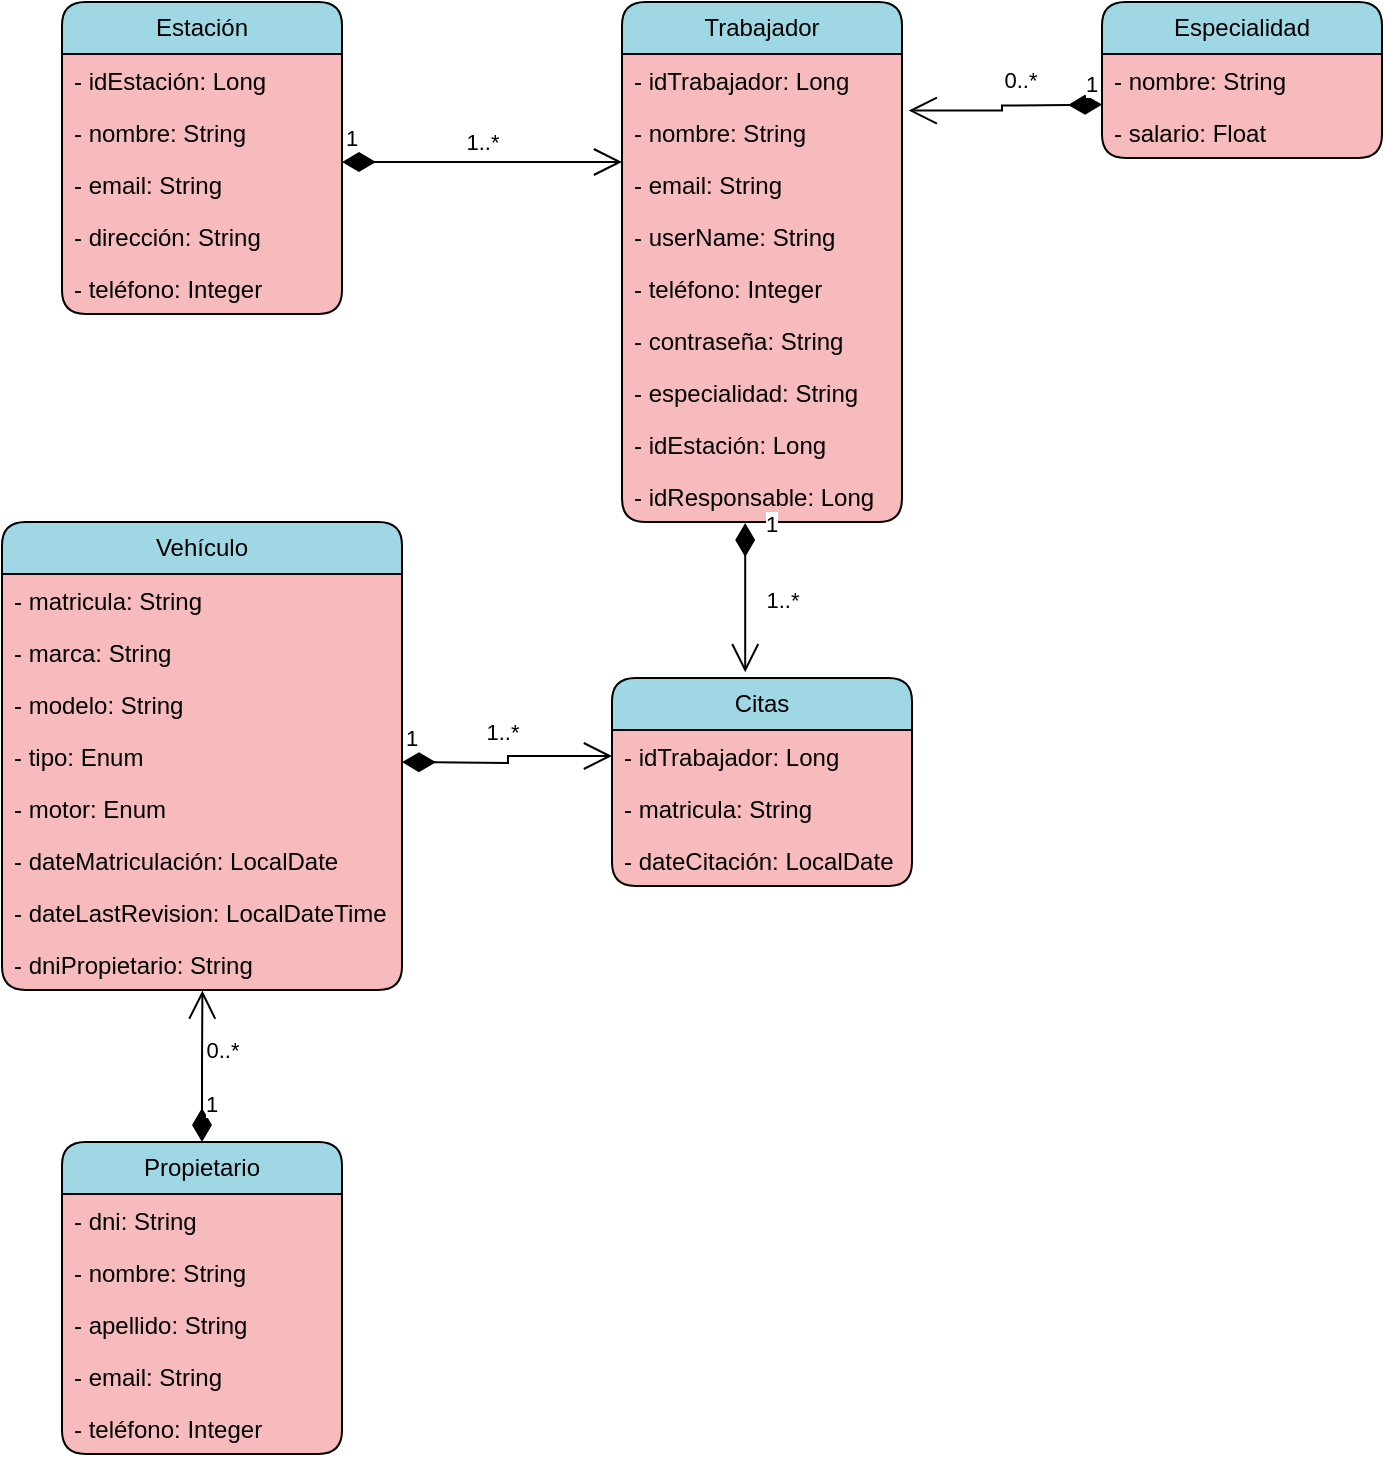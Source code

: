 <mxfile version="21.2.8" type="device">
  <diagram id="C5RBs43oDa-KdzZeNtuy" name="Page-1">
    <mxGraphModel dx="1219" dy="722" grid="1" gridSize="10" guides="1" tooltips="1" connect="1" arrows="1" fold="1" page="1" pageScale="1" pageWidth="827" pageHeight="1169" math="0" shadow="0">
      <root>
        <mxCell id="WIyWlLk6GJQsqaUBKTNV-0" />
        <mxCell id="WIyWlLk6GJQsqaUBKTNV-1" parent="WIyWlLk6GJQsqaUBKTNV-0" />
        <mxCell id="zAd7xqU-PMsvo2Lpsq1g-2" value="Estación" style="swimlane;fontStyle=0;childLayout=stackLayout;horizontal=1;startSize=26;horizontalStack=0;resizeParent=1;resizeParentMax=0;resizeLast=0;collapsible=1;marginBottom=0;whiteSpace=wrap;html=1;perimeterSpacing=0;rounded=1;fillColor=#9fd7e4;swimlaneFillColor=#f7bbbd;gradientColor=none;" parent="WIyWlLk6GJQsqaUBKTNV-1" vertex="1">
          <mxGeometry x="40" y="40" width="140" height="156" as="geometry" />
        </mxCell>
        <mxCell id="zAd7xqU-PMsvo2Lpsq1g-3" value="- idEstación: Long" style="text;strokeColor=none;fillColor=none;align=left;verticalAlign=top;spacingLeft=4;spacingRight=4;overflow=hidden;rotatable=0;points=[[0,0.5],[1,0.5]];portConstraint=eastwest;whiteSpace=wrap;html=1;" parent="zAd7xqU-PMsvo2Lpsq1g-2" vertex="1">
          <mxGeometry y="26" width="140" height="26" as="geometry" />
        </mxCell>
        <mxCell id="zAd7xqU-PMsvo2Lpsq1g-4" value="- nombre: String" style="text;strokeColor=none;fillColor=none;align=left;verticalAlign=top;spacingLeft=4;spacingRight=4;overflow=hidden;rotatable=0;points=[[0,0.5],[1,0.5]];portConstraint=eastwest;whiteSpace=wrap;html=1;" parent="zAd7xqU-PMsvo2Lpsq1g-2" vertex="1">
          <mxGeometry y="52" width="140" height="26" as="geometry" />
        </mxCell>
        <mxCell id="zAd7xqU-PMsvo2Lpsq1g-7" value="- email: String" style="text;strokeColor=none;fillColor=none;align=left;verticalAlign=top;spacingLeft=4;spacingRight=4;overflow=hidden;rotatable=0;points=[[0,0.5],[1,0.5]];portConstraint=eastwest;whiteSpace=wrap;html=1;" parent="zAd7xqU-PMsvo2Lpsq1g-2" vertex="1">
          <mxGeometry y="78" width="140" height="26" as="geometry" />
        </mxCell>
        <mxCell id="zAd7xqU-PMsvo2Lpsq1g-5" value="- dirección: String" style="text;strokeColor=none;fillColor=none;align=left;verticalAlign=top;spacingLeft=4;spacingRight=4;overflow=hidden;rotatable=0;points=[[0,0.5],[1,0.5]];portConstraint=eastwest;whiteSpace=wrap;html=1;" parent="zAd7xqU-PMsvo2Lpsq1g-2" vertex="1">
          <mxGeometry y="104" width="140" height="26" as="geometry" />
        </mxCell>
        <mxCell id="zAd7xqU-PMsvo2Lpsq1g-6" value="- teléfono: Integer" style="text;strokeColor=none;fillColor=none;align=left;verticalAlign=top;spacingLeft=4;spacingRight=4;overflow=hidden;rotatable=0;points=[[0,0.5],[1,0.5]];portConstraint=eastwest;whiteSpace=wrap;html=1;" parent="zAd7xqU-PMsvo2Lpsq1g-2" vertex="1">
          <mxGeometry y="130" width="140" height="26" as="geometry" />
        </mxCell>
        <mxCell id="zAd7xqU-PMsvo2Lpsq1g-8" value="Trabajador" style="swimlane;fontStyle=0;childLayout=stackLayout;horizontal=1;startSize=26;fillColor=#9fd7e4;horizontalStack=0;resizeParent=1;resizeParentMax=0;resizeLast=0;collapsible=1;marginBottom=0;whiteSpace=wrap;html=1;rounded=1;swimlaneFillColor=#f7bbbd;" parent="WIyWlLk6GJQsqaUBKTNV-1" vertex="1">
          <mxGeometry x="320" y="40" width="140" height="260" as="geometry" />
        </mxCell>
        <mxCell id="zAd7xqU-PMsvo2Lpsq1g-9" value="- idTrabajador: Long" style="text;strokeColor=none;fillColor=none;align=left;verticalAlign=top;spacingLeft=4;spacingRight=4;overflow=hidden;rotatable=0;points=[[0,0.5],[1,0.5]];portConstraint=eastwest;whiteSpace=wrap;html=1;rounded=1;" parent="zAd7xqU-PMsvo2Lpsq1g-8" vertex="1">
          <mxGeometry y="26" width="140" height="26" as="geometry" />
        </mxCell>
        <mxCell id="y6-gMSxjRijIi91xHVaJ-49" value="1" style="endArrow=open;html=1;endSize=12;startArrow=diamondThin;startSize=14;startFill=1;edgeStyle=orthogonalEdgeStyle;align=left;verticalAlign=bottom;rounded=0;entryX=1.024;entryY=0.088;entryDx=0;entryDy=0;entryPerimeter=0;" edge="1" parent="zAd7xqU-PMsvo2Lpsq1g-8" target="zAd7xqU-PMsvo2Lpsq1g-10">
          <mxGeometry x="-0.798" y="-1" relative="1" as="geometry">
            <mxPoint x="240" y="51.29" as="sourcePoint" />
            <mxPoint x="80" y="51.29" as="targetPoint" />
            <mxPoint as="offset" />
          </mxGeometry>
        </mxCell>
        <mxCell id="y6-gMSxjRijIi91xHVaJ-50" value="0..*" style="edgeLabel;html=1;align=center;verticalAlign=middle;resizable=0;points=[];" vertex="1" connectable="0" parent="y6-gMSxjRijIi91xHVaJ-49">
          <mxGeometry x="-0.165" y="-2" relative="1" as="geometry">
            <mxPoint y="-11" as="offset" />
          </mxGeometry>
        </mxCell>
        <mxCell id="zAd7xqU-PMsvo2Lpsq1g-10" value="- nombre: String" style="text;strokeColor=none;fillColor=none;align=left;verticalAlign=top;spacingLeft=4;spacingRight=4;overflow=hidden;rotatable=0;points=[[0,0.5],[1,0.5]];portConstraint=eastwest;whiteSpace=wrap;html=1;" parent="zAd7xqU-PMsvo2Lpsq1g-8" vertex="1">
          <mxGeometry y="52" width="140" height="26" as="geometry" />
        </mxCell>
        <mxCell id="zAd7xqU-PMsvo2Lpsq1g-11" value="- email: String" style="text;strokeColor=none;fillColor=none;align=left;verticalAlign=top;spacingLeft=4;spacingRight=4;overflow=hidden;rotatable=0;points=[[0,0.5],[1,0.5]];portConstraint=eastwest;whiteSpace=wrap;html=1;" parent="zAd7xqU-PMsvo2Lpsq1g-8" vertex="1">
          <mxGeometry y="78" width="140" height="26" as="geometry" />
        </mxCell>
        <mxCell id="y6-gMSxjRijIi91xHVaJ-0" value="- userName: String" style="text;strokeColor=none;fillColor=none;align=left;verticalAlign=top;spacingLeft=4;spacingRight=4;overflow=hidden;rotatable=0;points=[[0,0.5],[1,0.5]];portConstraint=eastwest;whiteSpace=wrap;html=1;" vertex="1" parent="zAd7xqU-PMsvo2Lpsq1g-8">
          <mxGeometry y="104" width="140" height="26" as="geometry" />
        </mxCell>
        <mxCell id="y6-gMSxjRijIi91xHVaJ-1" value="- teléfono: Integer" style="text;strokeColor=none;fillColor=none;align=left;verticalAlign=top;spacingLeft=4;spacingRight=4;overflow=hidden;rotatable=0;points=[[0,0.5],[1,0.5]];portConstraint=eastwest;whiteSpace=wrap;html=1;" vertex="1" parent="zAd7xqU-PMsvo2Lpsq1g-8">
          <mxGeometry y="130" width="140" height="26" as="geometry" />
        </mxCell>
        <mxCell id="y6-gMSxjRijIi91xHVaJ-2" value="- contraseña: String" style="text;strokeColor=none;fillColor=none;align=left;verticalAlign=top;spacingLeft=4;spacingRight=4;overflow=hidden;rotatable=0;points=[[0,0.5],[1,0.5]];portConstraint=eastwest;whiteSpace=wrap;html=1;" vertex="1" parent="zAd7xqU-PMsvo2Lpsq1g-8">
          <mxGeometry y="156" width="140" height="26" as="geometry" />
        </mxCell>
        <mxCell id="y6-gMSxjRijIi91xHVaJ-3" value="- especialidad: String" style="text;strokeColor=none;fillColor=none;align=left;verticalAlign=top;spacingLeft=4;spacingRight=4;overflow=hidden;rotatable=0;points=[[0,0.5],[1,0.5]];portConstraint=eastwest;whiteSpace=wrap;html=1;" vertex="1" parent="zAd7xqU-PMsvo2Lpsq1g-8">
          <mxGeometry y="182" width="140" height="26" as="geometry" />
        </mxCell>
        <mxCell id="y6-gMSxjRijIi91xHVaJ-5" value="- idEstación: Long" style="text;strokeColor=none;fillColor=none;align=left;verticalAlign=top;spacingLeft=4;spacingRight=4;overflow=hidden;rotatable=0;points=[[0,0.5],[1,0.5]];portConstraint=eastwest;whiteSpace=wrap;html=1;" vertex="1" parent="zAd7xqU-PMsvo2Lpsq1g-8">
          <mxGeometry y="208" width="140" height="26" as="geometry" />
        </mxCell>
        <mxCell id="y6-gMSxjRijIi91xHVaJ-6" value="- idResponsable: Long" style="text;strokeColor=none;fillColor=none;align=left;verticalAlign=top;spacingLeft=4;spacingRight=4;overflow=hidden;rotatable=0;points=[[0,0.5],[1,0.5]];portConstraint=eastwest;whiteSpace=wrap;html=1;" vertex="1" parent="zAd7xqU-PMsvo2Lpsq1g-8">
          <mxGeometry y="234" width="140" height="26" as="geometry" />
        </mxCell>
        <mxCell id="y6-gMSxjRijIi91xHVaJ-7" value="Especialidad" style="swimlane;fontStyle=0;childLayout=stackLayout;horizontal=1;startSize=26;fillColor=#9fd7e4;horizontalStack=0;resizeParent=1;resizeParentMax=0;resizeLast=0;collapsible=1;marginBottom=0;whiteSpace=wrap;html=1;rounded=1;swimlaneFillColor=#f7bbbd;" vertex="1" parent="WIyWlLk6GJQsqaUBKTNV-1">
          <mxGeometry x="560" y="40" width="140" height="78" as="geometry" />
        </mxCell>
        <mxCell id="y6-gMSxjRijIi91xHVaJ-8" value="- nombre: String" style="text;strokeColor=none;fillColor=none;align=left;verticalAlign=top;spacingLeft=4;spacingRight=4;overflow=hidden;rotatable=0;points=[[0,0.5],[1,0.5]];portConstraint=eastwest;whiteSpace=wrap;html=1;gradientColor=none;" vertex="1" parent="y6-gMSxjRijIi91xHVaJ-7">
          <mxGeometry y="26" width="140" height="26" as="geometry" />
        </mxCell>
        <mxCell id="y6-gMSxjRijIi91xHVaJ-9" value="- salario: Float" style="text;strokeColor=none;fillColor=none;align=left;verticalAlign=top;spacingLeft=4;spacingRight=4;overflow=hidden;rotatable=0;points=[[0,0.5],[1,0.5]];portConstraint=eastwest;whiteSpace=wrap;html=1;" vertex="1" parent="y6-gMSxjRijIi91xHVaJ-7">
          <mxGeometry y="52" width="140" height="26" as="geometry" />
        </mxCell>
        <mxCell id="y6-gMSxjRijIi91xHVaJ-15" value="Vehículo" style="swimlane;fontStyle=0;childLayout=stackLayout;horizontal=1;startSize=26;fillColor=#9fd7e4;horizontalStack=0;resizeParent=1;resizeParentMax=0;resizeLast=0;collapsible=1;marginBottom=0;whiteSpace=wrap;html=1;rounded=1;swimlaneFillColor=#f7bbbd;" vertex="1" parent="WIyWlLk6GJQsqaUBKTNV-1">
          <mxGeometry x="10" y="300" width="200" height="234" as="geometry" />
        </mxCell>
        <mxCell id="y6-gMSxjRijIi91xHVaJ-16" value="- matricula: String" style="text;strokeColor=none;fillColor=none;align=left;verticalAlign=top;spacingLeft=4;spacingRight=4;overflow=hidden;rotatable=0;points=[[0,0.5],[1,0.5]];portConstraint=eastwest;whiteSpace=wrap;html=1;" vertex="1" parent="y6-gMSxjRijIi91xHVaJ-15">
          <mxGeometry y="26" width="200" height="26" as="geometry" />
        </mxCell>
        <mxCell id="y6-gMSxjRijIi91xHVaJ-17" value="- marca: String" style="text;strokeColor=none;fillColor=none;align=left;verticalAlign=top;spacingLeft=4;spacingRight=4;overflow=hidden;rotatable=0;points=[[0,0.5],[1,0.5]];portConstraint=eastwest;whiteSpace=wrap;html=1;" vertex="1" parent="y6-gMSxjRijIi91xHVaJ-15">
          <mxGeometry y="52" width="200" height="26" as="geometry" />
        </mxCell>
        <mxCell id="y6-gMSxjRijIi91xHVaJ-18" value="- modelo: String" style="text;strokeColor=none;fillColor=none;align=left;verticalAlign=top;spacingLeft=4;spacingRight=4;overflow=hidden;rotatable=0;points=[[0,0.5],[1,0.5]];portConstraint=eastwest;whiteSpace=wrap;html=1;" vertex="1" parent="y6-gMSxjRijIi91xHVaJ-15">
          <mxGeometry y="78" width="200" height="26" as="geometry" />
        </mxCell>
        <mxCell id="y6-gMSxjRijIi91xHVaJ-20" value="- tipo: Enum" style="text;strokeColor=none;fillColor=none;align=left;verticalAlign=top;spacingLeft=4;spacingRight=4;overflow=hidden;rotatable=0;points=[[0,0.5],[1,0.5]];portConstraint=eastwest;whiteSpace=wrap;html=1;" vertex="1" parent="y6-gMSxjRijIi91xHVaJ-15">
          <mxGeometry y="104" width="200" height="26" as="geometry" />
        </mxCell>
        <mxCell id="y6-gMSxjRijIi91xHVaJ-19" value="- motor: Enum" style="text;strokeColor=none;fillColor=none;align=left;verticalAlign=top;spacingLeft=4;spacingRight=4;overflow=hidden;rotatable=0;points=[[0,0.5],[1,0.5]];portConstraint=eastwest;whiteSpace=wrap;html=1;" vertex="1" parent="y6-gMSxjRijIi91xHVaJ-15">
          <mxGeometry y="130" width="200" height="26" as="geometry" />
        </mxCell>
        <mxCell id="y6-gMSxjRijIi91xHVaJ-21" value="- dateMatriculación: LocalDate" style="text;strokeColor=none;fillColor=none;align=left;verticalAlign=top;spacingLeft=4;spacingRight=4;overflow=hidden;rotatable=0;points=[[0,0.5],[1,0.5]];portConstraint=eastwest;whiteSpace=wrap;html=1;" vertex="1" parent="y6-gMSxjRijIi91xHVaJ-15">
          <mxGeometry y="156" width="200" height="26" as="geometry" />
        </mxCell>
        <mxCell id="y6-gMSxjRijIi91xHVaJ-23" value="- dateLastRevision: LocalDateTime" style="text;strokeColor=none;fillColor=none;align=left;verticalAlign=top;spacingLeft=4;spacingRight=4;overflow=hidden;rotatable=0;points=[[0,0.5],[1,0.5]];portConstraint=eastwest;whiteSpace=wrap;html=1;" vertex="1" parent="y6-gMSxjRijIi91xHVaJ-15">
          <mxGeometry y="182" width="200" height="26" as="geometry" />
        </mxCell>
        <mxCell id="y6-gMSxjRijIi91xHVaJ-24" value="- dniPropietario: String" style="text;strokeColor=none;fillColor=none;align=left;verticalAlign=top;spacingLeft=4;spacingRight=4;overflow=hidden;rotatable=0;points=[[0,0.5],[1,0.5]];portConstraint=eastwest;whiteSpace=wrap;html=1;" vertex="1" parent="y6-gMSxjRijIi91xHVaJ-15">
          <mxGeometry y="208" width="200" height="26" as="geometry" />
        </mxCell>
        <mxCell id="y6-gMSxjRijIi91xHVaJ-25" value="Propietario" style="swimlane;fontStyle=0;childLayout=stackLayout;horizontal=1;startSize=26;fillColor=#9fd7e4;horizontalStack=0;resizeParent=1;resizeParentMax=0;resizeLast=0;collapsible=1;marginBottom=0;whiteSpace=wrap;html=1;rounded=1;swimlaneFillColor=#f7bbbd;" vertex="1" parent="WIyWlLk6GJQsqaUBKTNV-1">
          <mxGeometry x="40" y="610" width="140" height="156" as="geometry" />
        </mxCell>
        <mxCell id="y6-gMSxjRijIi91xHVaJ-26" value="- dni: String" style="text;strokeColor=none;fillColor=none;align=left;verticalAlign=top;spacingLeft=4;spacingRight=4;overflow=hidden;rotatable=0;points=[[0,0.5],[1,0.5]];portConstraint=eastwest;whiteSpace=wrap;html=1;" vertex="1" parent="y6-gMSxjRijIi91xHVaJ-25">
          <mxGeometry y="26" width="140" height="26" as="geometry" />
        </mxCell>
        <mxCell id="y6-gMSxjRijIi91xHVaJ-27" value="- nombre: String" style="text;strokeColor=none;fillColor=none;align=left;verticalAlign=top;spacingLeft=4;spacingRight=4;overflow=hidden;rotatable=0;points=[[0,0.5],[1,0.5]];portConstraint=eastwest;whiteSpace=wrap;html=1;" vertex="1" parent="y6-gMSxjRijIi91xHVaJ-25">
          <mxGeometry y="52" width="140" height="26" as="geometry" />
        </mxCell>
        <mxCell id="y6-gMSxjRijIi91xHVaJ-29" value="- apellido: String" style="text;strokeColor=none;fillColor=none;align=left;verticalAlign=top;spacingLeft=4;spacingRight=4;overflow=hidden;rotatable=0;points=[[0,0.5],[1,0.5]];portConstraint=eastwest;whiteSpace=wrap;html=1;" vertex="1" parent="y6-gMSxjRijIi91xHVaJ-25">
          <mxGeometry y="78" width="140" height="26" as="geometry" />
        </mxCell>
        <mxCell id="y6-gMSxjRijIi91xHVaJ-28" value="- email: String" style="text;strokeColor=none;fillColor=none;align=left;verticalAlign=top;spacingLeft=4;spacingRight=4;overflow=hidden;rotatable=0;points=[[0,0.5],[1,0.5]];portConstraint=eastwest;whiteSpace=wrap;html=1;" vertex="1" parent="y6-gMSxjRijIi91xHVaJ-25">
          <mxGeometry y="104" width="140" height="26" as="geometry" />
        </mxCell>
        <mxCell id="y6-gMSxjRijIi91xHVaJ-30" value="- teléfono: Integer" style="text;strokeColor=none;fillColor=none;align=left;verticalAlign=top;spacingLeft=4;spacingRight=4;overflow=hidden;rotatable=0;points=[[0,0.5],[1,0.5]];portConstraint=eastwest;whiteSpace=wrap;html=1;" vertex="1" parent="y6-gMSxjRijIi91xHVaJ-25">
          <mxGeometry y="130" width="140" height="26" as="geometry" />
        </mxCell>
        <mxCell id="y6-gMSxjRijIi91xHVaJ-31" value="1" style="endArrow=open;html=1;endSize=12;startArrow=diamondThin;startSize=14;startFill=1;edgeStyle=orthogonalEdgeStyle;align=left;verticalAlign=bottom;rounded=0;" edge="1" parent="WIyWlLk6GJQsqaUBKTNV-1">
          <mxGeometry x="-1" y="3" relative="1" as="geometry">
            <mxPoint x="180" y="120" as="sourcePoint" />
            <mxPoint x="320" y="120" as="targetPoint" />
          </mxGeometry>
        </mxCell>
        <mxCell id="y6-gMSxjRijIi91xHVaJ-32" value="1..*" style="edgeLabel;html=1;align=center;verticalAlign=middle;resizable=0;points=[];" vertex="1" connectable="0" parent="y6-gMSxjRijIi91xHVaJ-31">
          <mxGeometry x="-0.309" relative="1" as="geometry">
            <mxPoint x="21" y="-10" as="offset" />
          </mxGeometry>
        </mxCell>
        <mxCell id="y6-gMSxjRijIi91xHVaJ-36" value="1" style="endArrow=open;html=1;endSize=12;startArrow=diamondThin;startSize=14;startFill=1;edgeStyle=orthogonalEdgeStyle;align=left;verticalAlign=bottom;rounded=0;exitX=0.5;exitY=0;exitDx=0;exitDy=0;entryX=0.501;entryY=1.011;entryDx=0;entryDy=0;entryPerimeter=0;" edge="1" parent="WIyWlLk6GJQsqaUBKTNV-1" source="y6-gMSxjRijIi91xHVaJ-25" target="y6-gMSxjRijIi91xHVaJ-24">
          <mxGeometry x="-0.737" relative="1" as="geometry">
            <mxPoint x="60" y="570" as="sourcePoint" />
            <mxPoint x="110" y="540" as="targetPoint" />
            <mxPoint as="offset" />
          </mxGeometry>
        </mxCell>
        <mxCell id="y6-gMSxjRijIi91xHVaJ-38" value="0..*" style="edgeLabel;html=1;align=center;verticalAlign=middle;resizable=0;points=[];" vertex="1" connectable="0" parent="y6-gMSxjRijIi91xHVaJ-36">
          <mxGeometry x="0.221" relative="1" as="geometry">
            <mxPoint x="10" as="offset" />
          </mxGeometry>
        </mxCell>
        <mxCell id="y6-gMSxjRijIi91xHVaJ-39" value="Citas" style="swimlane;fontStyle=0;childLayout=stackLayout;horizontal=1;startSize=26;fillColor=#9fd7e4;horizontalStack=0;resizeParent=1;resizeParentMax=0;resizeLast=0;collapsible=1;marginBottom=0;whiteSpace=wrap;html=1;rounded=1;swimlaneFillColor=#f7bbbd;" vertex="1" parent="WIyWlLk6GJQsqaUBKTNV-1">
          <mxGeometry x="315" y="378" width="150" height="104" as="geometry" />
        </mxCell>
        <mxCell id="y6-gMSxjRijIi91xHVaJ-40" value="- idTrabajador: Long" style="text;strokeColor=none;fillColor=none;align=left;verticalAlign=top;spacingLeft=4;spacingRight=4;overflow=hidden;rotatable=0;points=[[0,0.5],[1,0.5]];portConstraint=eastwest;whiteSpace=wrap;html=1;" vertex="1" parent="y6-gMSxjRijIi91xHVaJ-39">
          <mxGeometry y="26" width="150" height="26" as="geometry" />
        </mxCell>
        <mxCell id="y6-gMSxjRijIi91xHVaJ-41" value="- matricula: String" style="text;strokeColor=none;fillColor=none;align=left;verticalAlign=top;spacingLeft=4;spacingRight=4;overflow=hidden;rotatable=0;points=[[0,0.5],[1,0.5]];portConstraint=eastwest;whiteSpace=wrap;html=1;" vertex="1" parent="y6-gMSxjRijIi91xHVaJ-39">
          <mxGeometry y="52" width="150" height="26" as="geometry" />
        </mxCell>
        <mxCell id="y6-gMSxjRijIi91xHVaJ-42" value="- dateCitación: LocalDate" style="text;strokeColor=none;fillColor=none;align=left;verticalAlign=top;spacingLeft=4;spacingRight=4;overflow=hidden;rotatable=0;points=[[0,0.5],[1,0.5]];portConstraint=eastwest;whiteSpace=wrap;html=1;" vertex="1" parent="y6-gMSxjRijIi91xHVaJ-39">
          <mxGeometry y="78" width="150" height="26" as="geometry" />
        </mxCell>
        <mxCell id="y6-gMSxjRijIi91xHVaJ-45" value="1" style="endArrow=open;html=1;endSize=12;startArrow=diamondThin;startSize=14;startFill=1;edgeStyle=orthogonalEdgeStyle;align=left;verticalAlign=bottom;rounded=0;entryX=0;entryY=0.5;entryDx=0;entryDy=0;" edge="1" parent="WIyWlLk6GJQsqaUBKTNV-1" target="y6-gMSxjRijIi91xHVaJ-40">
          <mxGeometry x="-1" y="3" relative="1" as="geometry">
            <mxPoint x="210" y="420" as="sourcePoint" />
            <mxPoint x="310" y="420" as="targetPoint" />
          </mxGeometry>
        </mxCell>
        <mxCell id="y6-gMSxjRijIi91xHVaJ-46" value="1..*" style="edgeLabel;html=1;align=center;verticalAlign=middle;resizable=0;points=[];" vertex="1" connectable="0" parent="y6-gMSxjRijIi91xHVaJ-45">
          <mxGeometry x="-0.205" relative="1" as="geometry">
            <mxPoint x="7" y="-16" as="offset" />
          </mxGeometry>
        </mxCell>
        <mxCell id="y6-gMSxjRijIi91xHVaJ-47" value="1" style="endArrow=open;html=1;endSize=12;startArrow=diamondThin;startSize=14;startFill=1;edgeStyle=orthogonalEdgeStyle;align=left;verticalAlign=bottom;rounded=0;exitX=0.44;exitY=1.018;exitDx=0;exitDy=0;exitPerimeter=0;entryX=0.444;entryY=-0.028;entryDx=0;entryDy=0;entryPerimeter=0;" edge="1" parent="WIyWlLk6GJQsqaUBKTNV-1" source="y6-gMSxjRijIi91xHVaJ-6" target="y6-gMSxjRijIi91xHVaJ-39">
          <mxGeometry x="-0.745" y="8" relative="1" as="geometry">
            <mxPoint x="260" y="320" as="sourcePoint" />
            <mxPoint x="420" y="320" as="targetPoint" />
            <mxPoint as="offset" />
          </mxGeometry>
        </mxCell>
        <mxCell id="y6-gMSxjRijIi91xHVaJ-48" value="1..*" style="edgeLabel;html=1;align=center;verticalAlign=middle;resizable=0;points=[];" vertex="1" connectable="0" parent="y6-gMSxjRijIi91xHVaJ-47">
          <mxGeometry x="0.297" relative="1" as="geometry">
            <mxPoint x="18" y="-10" as="offset" />
          </mxGeometry>
        </mxCell>
      </root>
    </mxGraphModel>
  </diagram>
</mxfile>
